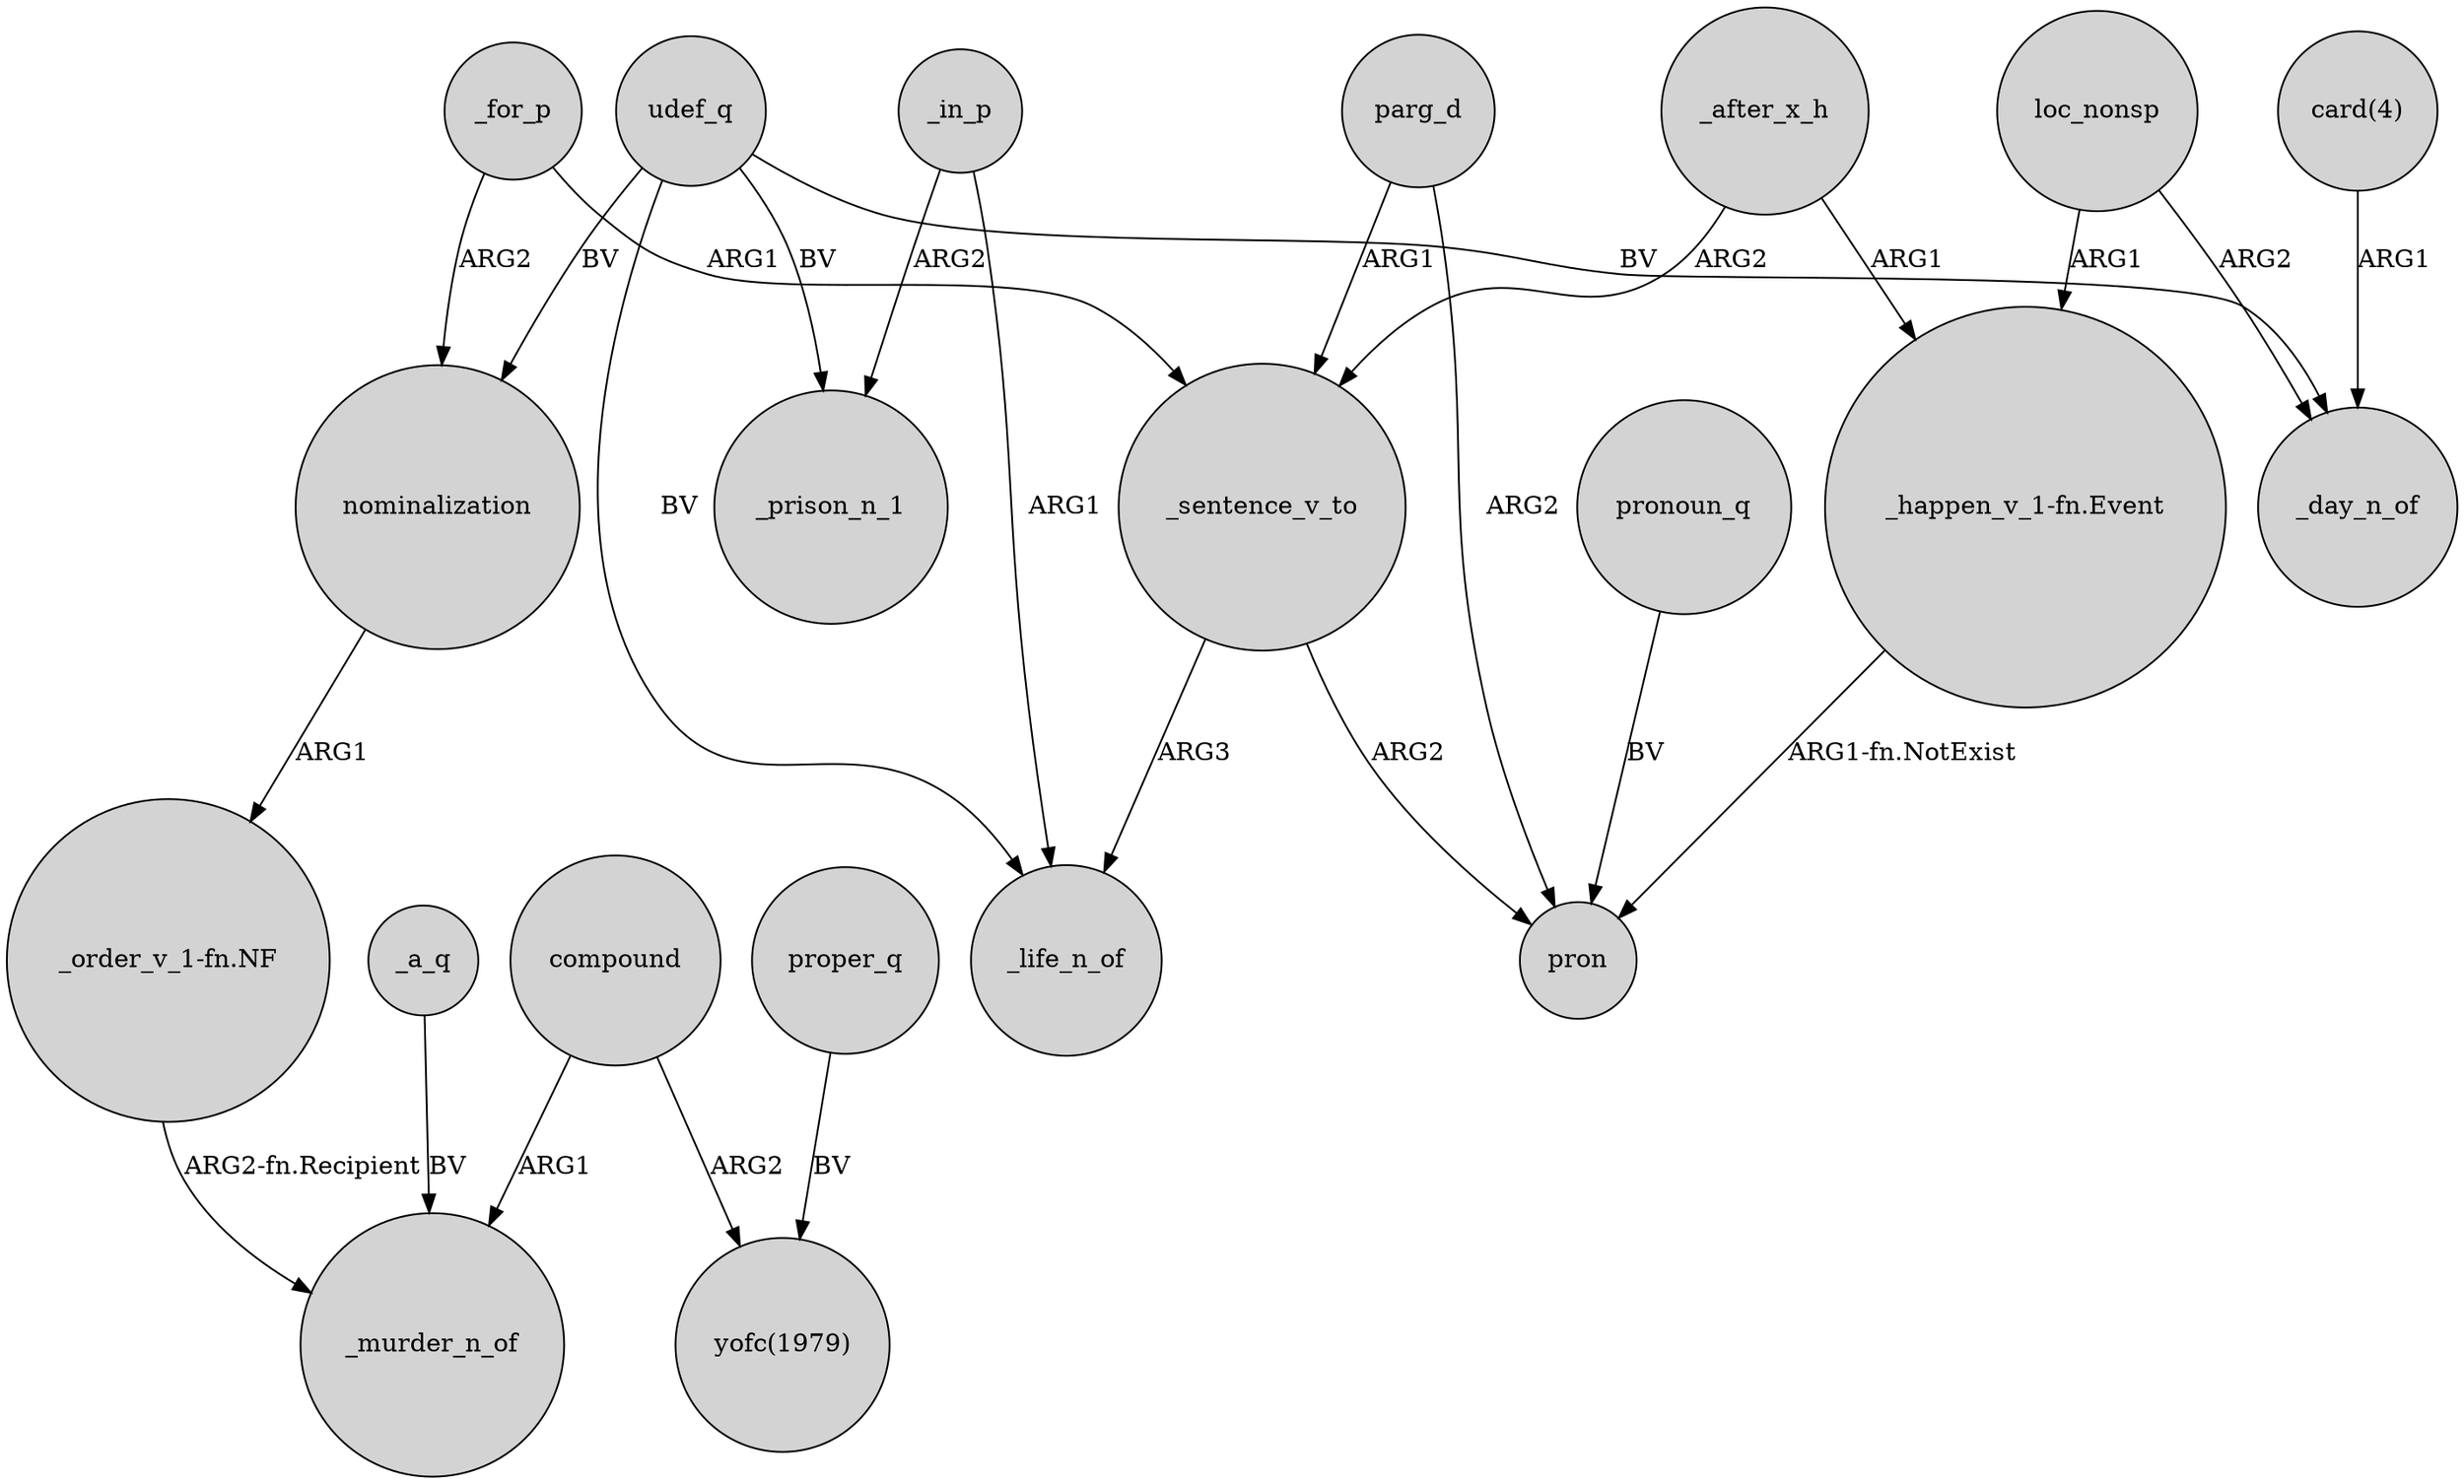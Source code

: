 digraph {
	node [shape=circle style=filled]
	nominalization -> "_order_v_1-fn.NF" [label=ARG1]
	udef_q -> _life_n_of [label=BV]
	compound -> _murder_n_of [label=ARG1]
	_a_q -> _murder_n_of [label=BV]
	_for_p -> nominalization [label=ARG2]
	udef_q -> _day_n_of [label=BV]
	"card(4)" -> _day_n_of [label=ARG1]
	parg_d -> _sentence_v_to [label=ARG1]
	_in_p -> _life_n_of [label=ARG1]
	parg_d -> pron [label=ARG2]
	_after_x_h -> _sentence_v_to [label=ARG2]
	pronoun_q -> pron [label=BV]
	loc_nonsp -> "_happen_v_1-fn.Event" [label=ARG1]
	_after_x_h -> "_happen_v_1-fn.Event" [label=ARG1]
	_for_p -> _sentence_v_to [label=ARG1]
	_in_p -> _prison_n_1 [label=ARG2]
	"_order_v_1-fn.NF" -> _murder_n_of [label="ARG2-fn.Recipient"]
	proper_q -> "yofc(1979)" [label=BV]
	udef_q -> nominalization [label=BV]
	loc_nonsp -> _day_n_of [label=ARG2]
	compound -> "yofc(1979)" [label=ARG2]
	"_happen_v_1-fn.Event" -> pron [label="ARG1-fn.NotExist"]
	_sentence_v_to -> _life_n_of [label=ARG3]
	_sentence_v_to -> pron [label=ARG2]
	udef_q -> _prison_n_1 [label=BV]
}
